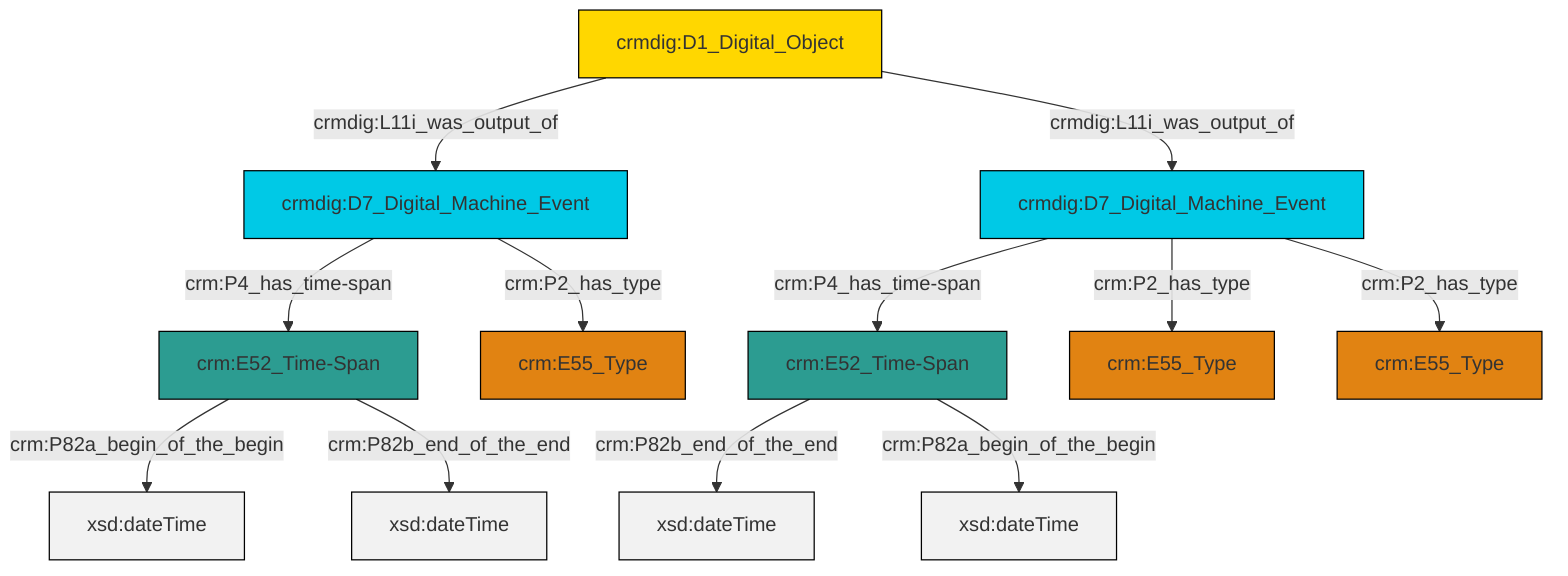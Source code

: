 graph TD
classDef Literal fill:#f2f2f2,stroke:#000000;
classDef CRM_Entity fill:#FFFFFF,stroke:#000000;
classDef Temporal_Entity fill:#00C9E6, stroke:#000000;
classDef Type fill:#E18312, stroke:#000000;
classDef Time-Span fill:#2C9C91, stroke:#000000;
classDef Appellation fill:#FFEB7F, stroke:#000000;
classDef Place fill:#008836, stroke:#000000;
classDef Persistent_Item fill:#B266B2, stroke:#000000;
classDef Conceptual_Object fill:#FFD700, stroke:#000000;
classDef Physical_Thing fill:#D2B48C, stroke:#000000;
classDef Actor fill:#f58aad, stroke:#000000;
classDef PC_Classes fill:#4ce600, stroke:#000000;
classDef Multi fill:#cccccc,stroke:#000000;

0["crmdig:D1_Digital_Object"]:::Conceptual_Object -->|crmdig:L11i_was_output_of| 1["crmdig:D7_Digital_Machine_Event"]:::Temporal_Entity
2["crmdig:D7_Digital_Machine_Event"]:::Temporal_Entity -->|crm:P4_has_time-span| 3["crm:E52_Time-Span"]:::Time-Span
4["crm:E52_Time-Span"]:::Time-Span -->|crm:P82a_begin_of_the_begin| 5[xsd:dateTime]:::Literal
1["crmdig:D7_Digital_Machine_Event"]:::Temporal_Entity -->|crm:P4_has_time-span| 4["crm:E52_Time-Span"]:::Time-Span
2["crmdig:D7_Digital_Machine_Event"]:::Temporal_Entity -->|crm:P2_has_type| 6["crm:E55_Type"]:::Type
3["crm:E52_Time-Span"]:::Time-Span -->|crm:P82b_end_of_the_end| 9[xsd:dateTime]:::Literal
2["crmdig:D7_Digital_Machine_Event"]:::Temporal_Entity -->|crm:P2_has_type| 11["crm:E55_Type"]:::Type
1["crmdig:D7_Digital_Machine_Event"]:::Temporal_Entity -->|crm:P2_has_type| 13["crm:E55_Type"]:::Type
3["crm:E52_Time-Span"]:::Time-Span -->|crm:P82a_begin_of_the_begin| 16[xsd:dateTime]:::Literal
0["crmdig:D1_Digital_Object"]:::Conceptual_Object -->|crmdig:L11i_was_output_of| 2["crmdig:D7_Digital_Machine_Event"]:::Temporal_Entity
4["crm:E52_Time-Span"]:::Time-Span -->|crm:P82b_end_of_the_end| 22[xsd:dateTime]:::Literal